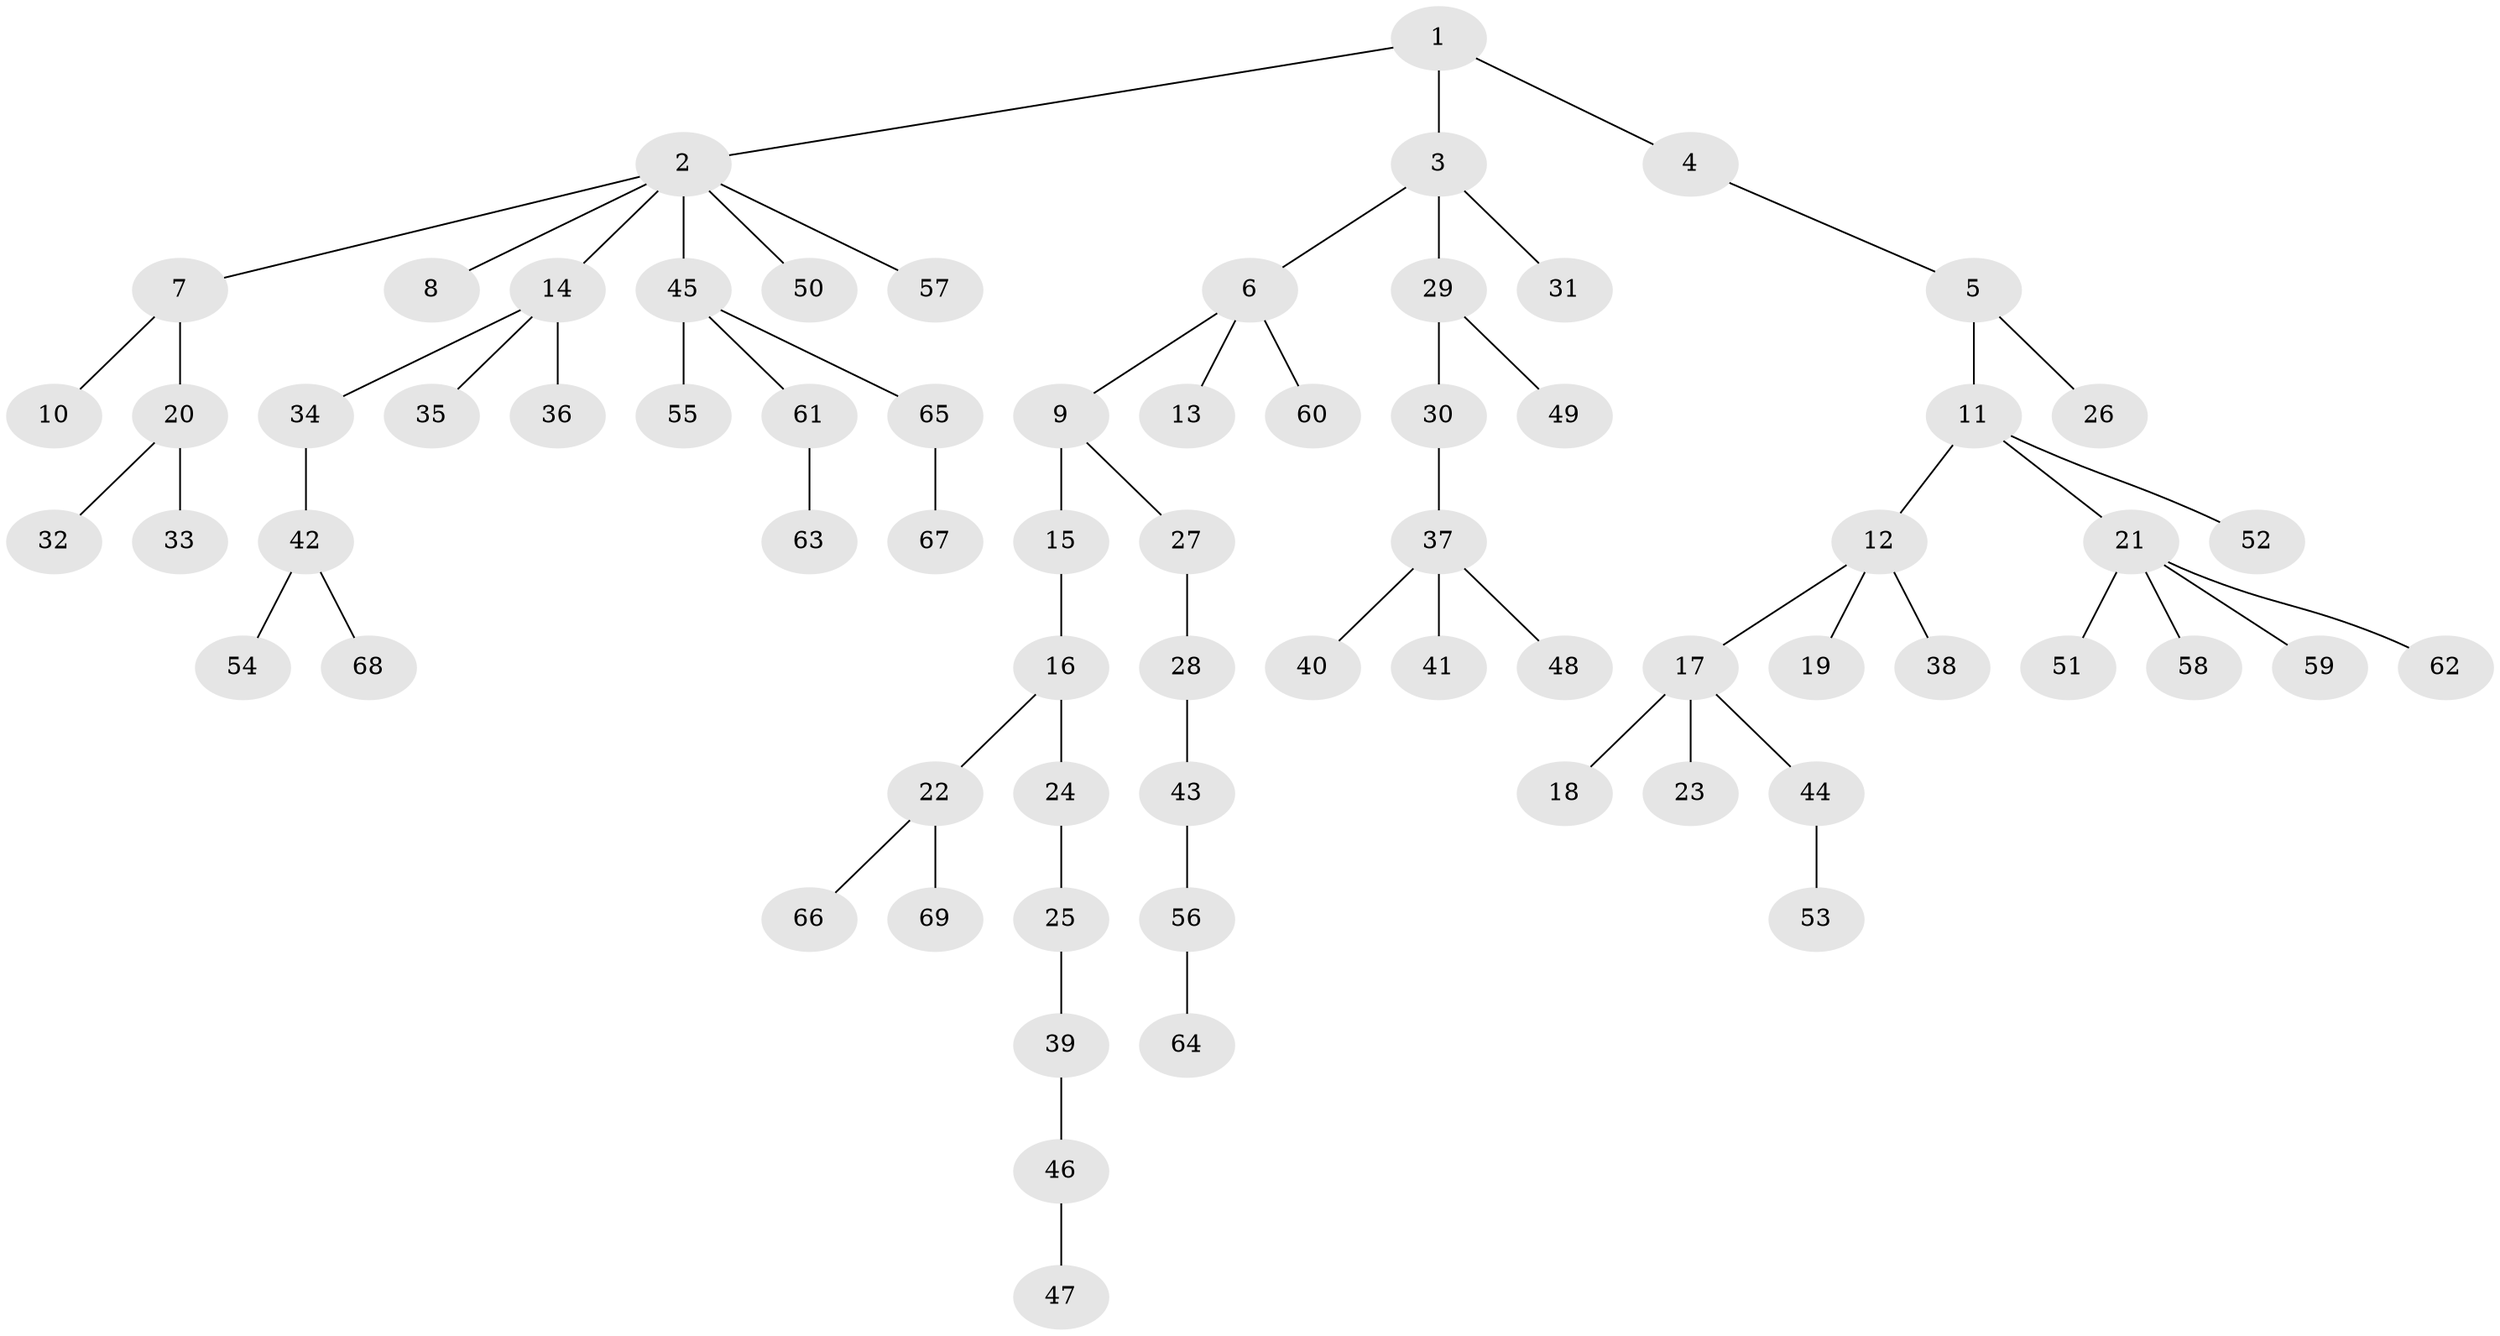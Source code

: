 // original degree distribution, {3: 0.11224489795918367, 7: 0.01020408163265306, 5: 0.061224489795918366, 2: 0.29591836734693877, 4: 0.05102040816326531, 1: 0.46938775510204084}
// Generated by graph-tools (version 1.1) at 2025/51/03/04/25 22:51:59]
// undirected, 69 vertices, 68 edges
graph export_dot {
  node [color=gray90,style=filled];
  1;
  2;
  3;
  4;
  5;
  6;
  7;
  8;
  9;
  10;
  11;
  12;
  13;
  14;
  15;
  16;
  17;
  18;
  19;
  20;
  21;
  22;
  23;
  24;
  25;
  26;
  27;
  28;
  29;
  30;
  31;
  32;
  33;
  34;
  35;
  36;
  37;
  38;
  39;
  40;
  41;
  42;
  43;
  44;
  45;
  46;
  47;
  48;
  49;
  50;
  51;
  52;
  53;
  54;
  55;
  56;
  57;
  58;
  59;
  60;
  61;
  62;
  63;
  64;
  65;
  66;
  67;
  68;
  69;
  1 -- 2 [weight=1.0];
  1 -- 3 [weight=1.0];
  1 -- 4 [weight=1.0];
  2 -- 7 [weight=1.0];
  2 -- 8 [weight=1.0];
  2 -- 14 [weight=1.0];
  2 -- 45 [weight=1.0];
  2 -- 50 [weight=1.0];
  2 -- 57 [weight=1.0];
  3 -- 6 [weight=1.0];
  3 -- 29 [weight=1.0];
  3 -- 31 [weight=1.0];
  4 -- 5 [weight=1.0];
  5 -- 11 [weight=1.0];
  5 -- 26 [weight=1.0];
  6 -- 9 [weight=1.0];
  6 -- 13 [weight=1.0];
  6 -- 60 [weight=1.0];
  7 -- 10 [weight=1.0];
  7 -- 20 [weight=1.0];
  9 -- 15 [weight=1.0];
  9 -- 27 [weight=1.0];
  11 -- 12 [weight=1.0];
  11 -- 21 [weight=1.0];
  11 -- 52 [weight=1.0];
  12 -- 17 [weight=1.0];
  12 -- 19 [weight=1.0];
  12 -- 38 [weight=1.0];
  14 -- 34 [weight=1.0];
  14 -- 35 [weight=1.0];
  14 -- 36 [weight=1.0];
  15 -- 16 [weight=1.0];
  16 -- 22 [weight=1.0];
  16 -- 24 [weight=1.0];
  17 -- 18 [weight=1.0];
  17 -- 23 [weight=1.0];
  17 -- 44 [weight=1.0];
  20 -- 32 [weight=1.0];
  20 -- 33 [weight=1.0];
  21 -- 51 [weight=1.0];
  21 -- 58 [weight=1.0];
  21 -- 59 [weight=1.0];
  21 -- 62 [weight=1.0];
  22 -- 66 [weight=1.0];
  22 -- 69 [weight=1.0];
  24 -- 25 [weight=1.0];
  25 -- 39 [weight=1.0];
  27 -- 28 [weight=1.0];
  28 -- 43 [weight=1.0];
  29 -- 30 [weight=1.0];
  29 -- 49 [weight=1.0];
  30 -- 37 [weight=1.0];
  34 -- 42 [weight=1.0];
  37 -- 40 [weight=1.0];
  37 -- 41 [weight=1.0];
  37 -- 48 [weight=1.0];
  39 -- 46 [weight=1.0];
  42 -- 54 [weight=1.0];
  42 -- 68 [weight=1.0];
  43 -- 56 [weight=1.0];
  44 -- 53 [weight=1.0];
  45 -- 55 [weight=1.0];
  45 -- 61 [weight=1.0];
  45 -- 65 [weight=1.0];
  46 -- 47 [weight=1.0];
  56 -- 64 [weight=1.0];
  61 -- 63 [weight=1.0];
  65 -- 67 [weight=1.0];
}

